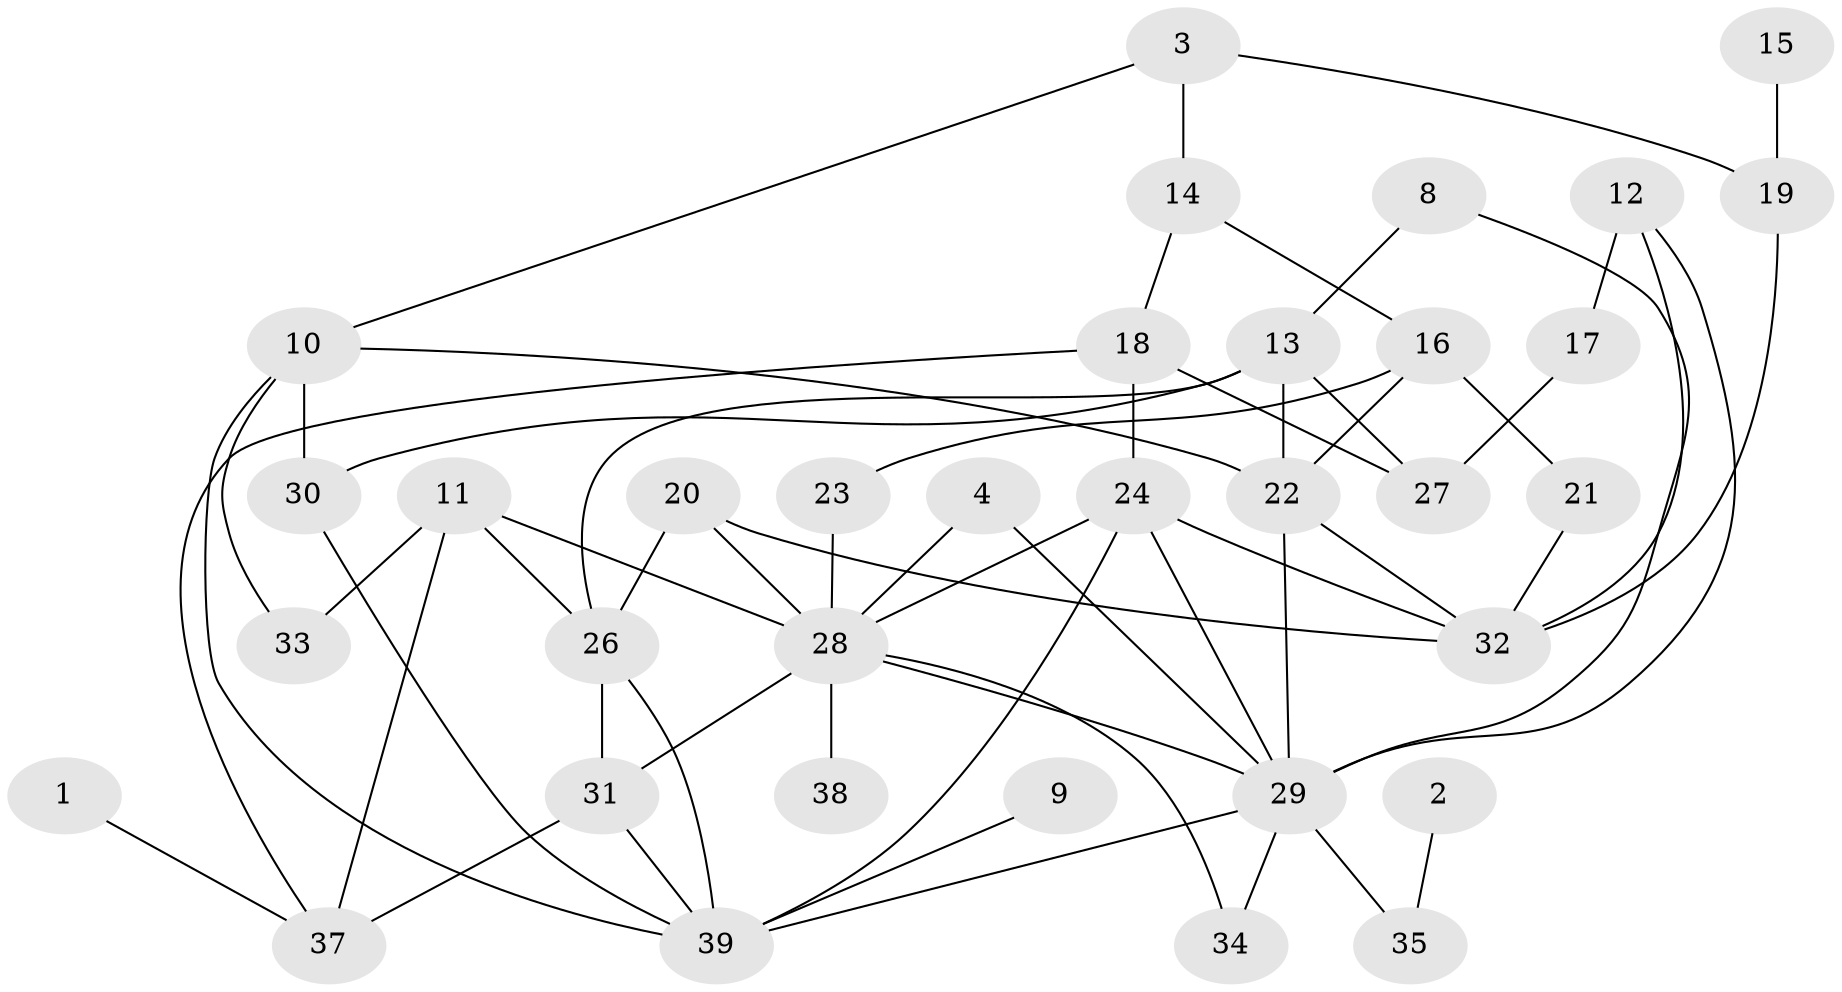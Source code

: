// original degree distribution, {3: 0.2692307692307692, 1: 0.15384615384615385, 4: 0.19230769230769232, 2: 0.23076923076923078, 0: 0.0641025641025641, 5: 0.0641025641025641, 6: 0.02564102564102564}
// Generated by graph-tools (version 1.1) at 2025/25/03/09/25 03:25:18]
// undirected, 34 vertices, 59 edges
graph export_dot {
graph [start="1"]
  node [color=gray90,style=filled];
  1;
  2;
  3;
  4;
  8;
  9;
  10;
  11;
  12;
  13;
  14;
  15;
  16;
  17;
  18;
  19;
  20;
  21;
  22;
  23;
  24;
  26;
  27;
  28;
  29;
  30;
  31;
  32;
  33;
  34;
  35;
  37;
  38;
  39;
  1 -- 37 [weight=1.0];
  2 -- 35 [weight=1.0];
  3 -- 10 [weight=1.0];
  3 -- 14 [weight=1.0];
  3 -- 19 [weight=1.0];
  4 -- 28 [weight=1.0];
  4 -- 29 [weight=1.0];
  8 -- 13 [weight=1.0];
  8 -- 29 [weight=1.0];
  9 -- 39 [weight=1.0];
  10 -- 22 [weight=1.0];
  10 -- 30 [weight=1.0];
  10 -- 33 [weight=1.0];
  10 -- 39 [weight=1.0];
  11 -- 26 [weight=1.0];
  11 -- 28 [weight=1.0];
  11 -- 33 [weight=1.0];
  11 -- 37 [weight=1.0];
  12 -- 17 [weight=1.0];
  12 -- 29 [weight=1.0];
  12 -- 32 [weight=1.0];
  13 -- 22 [weight=1.0];
  13 -- 26 [weight=1.0];
  13 -- 27 [weight=1.0];
  13 -- 30 [weight=1.0];
  14 -- 16 [weight=1.0];
  14 -- 18 [weight=1.0];
  15 -- 19 [weight=1.0];
  16 -- 21 [weight=1.0];
  16 -- 22 [weight=1.0];
  16 -- 23 [weight=1.0];
  17 -- 27 [weight=1.0];
  18 -- 24 [weight=1.0];
  18 -- 27 [weight=1.0];
  18 -- 37 [weight=1.0];
  19 -- 32 [weight=1.0];
  20 -- 26 [weight=1.0];
  20 -- 28 [weight=1.0];
  20 -- 32 [weight=1.0];
  21 -- 32 [weight=2.0];
  22 -- 29 [weight=1.0];
  22 -- 32 [weight=2.0];
  23 -- 28 [weight=1.0];
  24 -- 28 [weight=1.0];
  24 -- 29 [weight=1.0];
  24 -- 32 [weight=1.0];
  24 -- 39 [weight=1.0];
  26 -- 31 [weight=1.0];
  26 -- 39 [weight=1.0];
  28 -- 29 [weight=1.0];
  28 -- 31 [weight=2.0];
  28 -- 34 [weight=1.0];
  28 -- 38 [weight=1.0];
  29 -- 34 [weight=1.0];
  29 -- 35 [weight=1.0];
  29 -- 39 [weight=1.0];
  30 -- 39 [weight=1.0];
  31 -- 37 [weight=2.0];
  31 -- 39 [weight=1.0];
}
